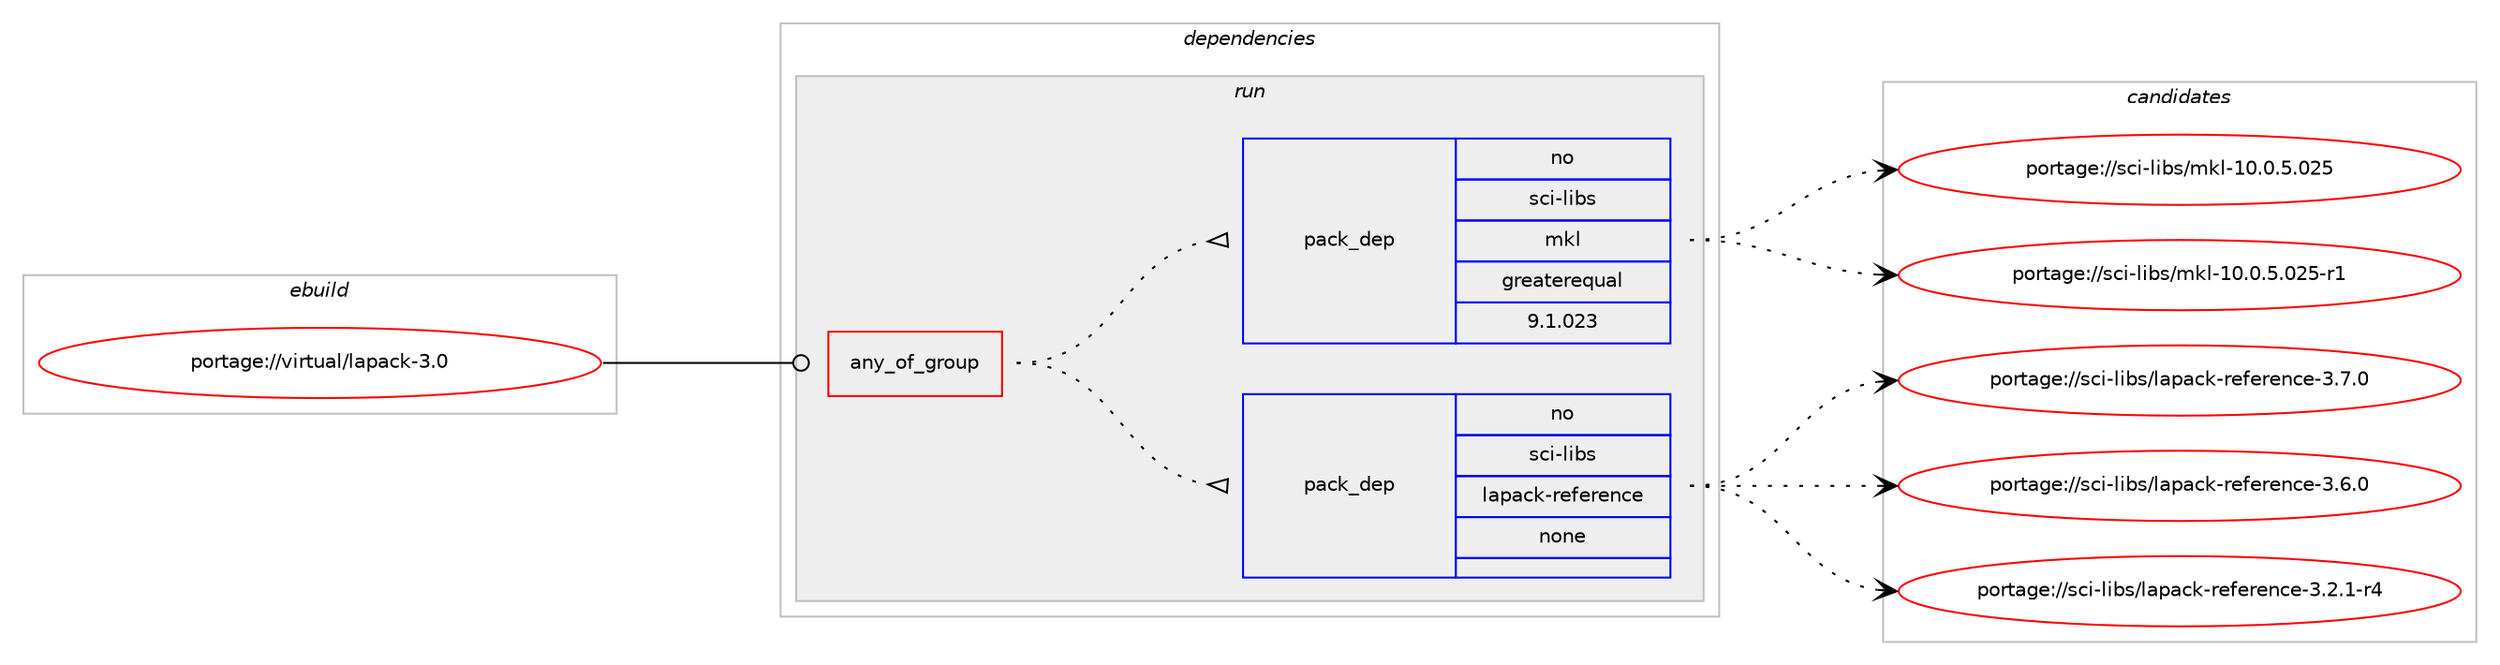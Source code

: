 digraph prolog {

# *************
# Graph options
# *************

newrank=true;
concentrate=true;
compound=true;
graph [rankdir=LR,fontname=Helvetica,fontsize=10,ranksep=1.5];#, ranksep=2.5, nodesep=0.2];
edge  [arrowhead=vee];
node  [fontname=Helvetica,fontsize=10];

# **********
# The ebuild
# **********

subgraph cluster_leftcol {
color=gray;
rank=same;
label=<<i>ebuild</i>>;
id [label="portage://virtual/lapack-3.0", color=red, width=4, href="../virtual/lapack-3.0.svg"];
}

# ****************
# The dependencies
# ****************

subgraph cluster_midcol {
color=gray;
label=<<i>dependencies</i>>;
subgraph cluster_compile {
fillcolor="#eeeeee";
style=filled;
label=<<i>compile</i>>;
}
subgraph cluster_compileandrun {
fillcolor="#eeeeee";
style=filled;
label=<<i>compile and run</i>>;
}
subgraph cluster_run {
fillcolor="#eeeeee";
style=filled;
label=<<i>run</i>>;
subgraph any517 {
dependency20850 [label=<<TABLE BORDER="0" CELLBORDER="1" CELLSPACING="0" CELLPADDING="4"><TR><TD CELLPADDING="10">any_of_group</TD></TR></TABLE>>, shape=none, color=red];subgraph pack17263 {
dependency20851 [label=<<TABLE BORDER="0" CELLBORDER="1" CELLSPACING="0" CELLPADDING="4" WIDTH="220"><TR><TD ROWSPAN="6" CELLPADDING="30">pack_dep</TD></TR><TR><TD WIDTH="110">no</TD></TR><TR><TD>sci-libs</TD></TR><TR><TD>lapack-reference</TD></TR><TR><TD>none</TD></TR><TR><TD></TD></TR></TABLE>>, shape=none, color=blue];
}
dependency20850:e -> dependency20851:w [weight=20,style="dotted",arrowhead="oinv"];
subgraph pack17264 {
dependency20852 [label=<<TABLE BORDER="0" CELLBORDER="1" CELLSPACING="0" CELLPADDING="4" WIDTH="220"><TR><TD ROWSPAN="6" CELLPADDING="30">pack_dep</TD></TR><TR><TD WIDTH="110">no</TD></TR><TR><TD>sci-libs</TD></TR><TR><TD>mkl</TD></TR><TR><TD>greaterequal</TD></TR><TR><TD>9.1.023</TD></TR></TABLE>>, shape=none, color=blue];
}
dependency20850:e -> dependency20852:w [weight=20,style="dotted",arrowhead="oinv"];
}
id:e -> dependency20850:w [weight=20,style="solid",arrowhead="odot"];
}
}

# **************
# The candidates
# **************

subgraph cluster_choices {
rank=same;
color=gray;
label=<<i>candidates</i>>;

subgraph choice17263 {
color=black;
nodesep=1;
choice115991054510810598115471089711297991074511410110210111410111099101455146554648 [label="portage://sci-libs/lapack-reference-3.7.0", color=red, width=4,href="../sci-libs/lapack-reference-3.7.0.svg"];
choice115991054510810598115471089711297991074511410110210111410111099101455146544648 [label="portage://sci-libs/lapack-reference-3.6.0", color=red, width=4,href="../sci-libs/lapack-reference-3.6.0.svg"];
choice1159910545108105981154710897112979910745114101102101114101110991014551465046494511452 [label="portage://sci-libs/lapack-reference-3.2.1-r4", color=red, width=4,href="../sci-libs/lapack-reference-3.2.1-r4.svg"];
dependency20851:e -> choice115991054510810598115471089711297991074511410110210111410111099101455146554648:w [style=dotted,weight="100"];
dependency20851:e -> choice115991054510810598115471089711297991074511410110210111410111099101455146544648:w [style=dotted,weight="100"];
dependency20851:e -> choice1159910545108105981154710897112979910745114101102101114101110991014551465046494511452:w [style=dotted,weight="100"];
}
subgraph choice17264 {
color=black;
nodesep=1;
choice1159910545108105981154710910710845494846484653464850534511449 [label="portage://sci-libs/mkl-10.0.5.025-r1", color=red, width=4,href="../sci-libs/mkl-10.0.5.025-r1.svg"];
choice115991054510810598115471091071084549484648465346485053 [label="portage://sci-libs/mkl-10.0.5.025", color=red, width=4,href="../sci-libs/mkl-10.0.5.025.svg"];
dependency20852:e -> choice1159910545108105981154710910710845494846484653464850534511449:w [style=dotted,weight="100"];
dependency20852:e -> choice115991054510810598115471091071084549484648465346485053:w [style=dotted,weight="100"];
}
}

}
